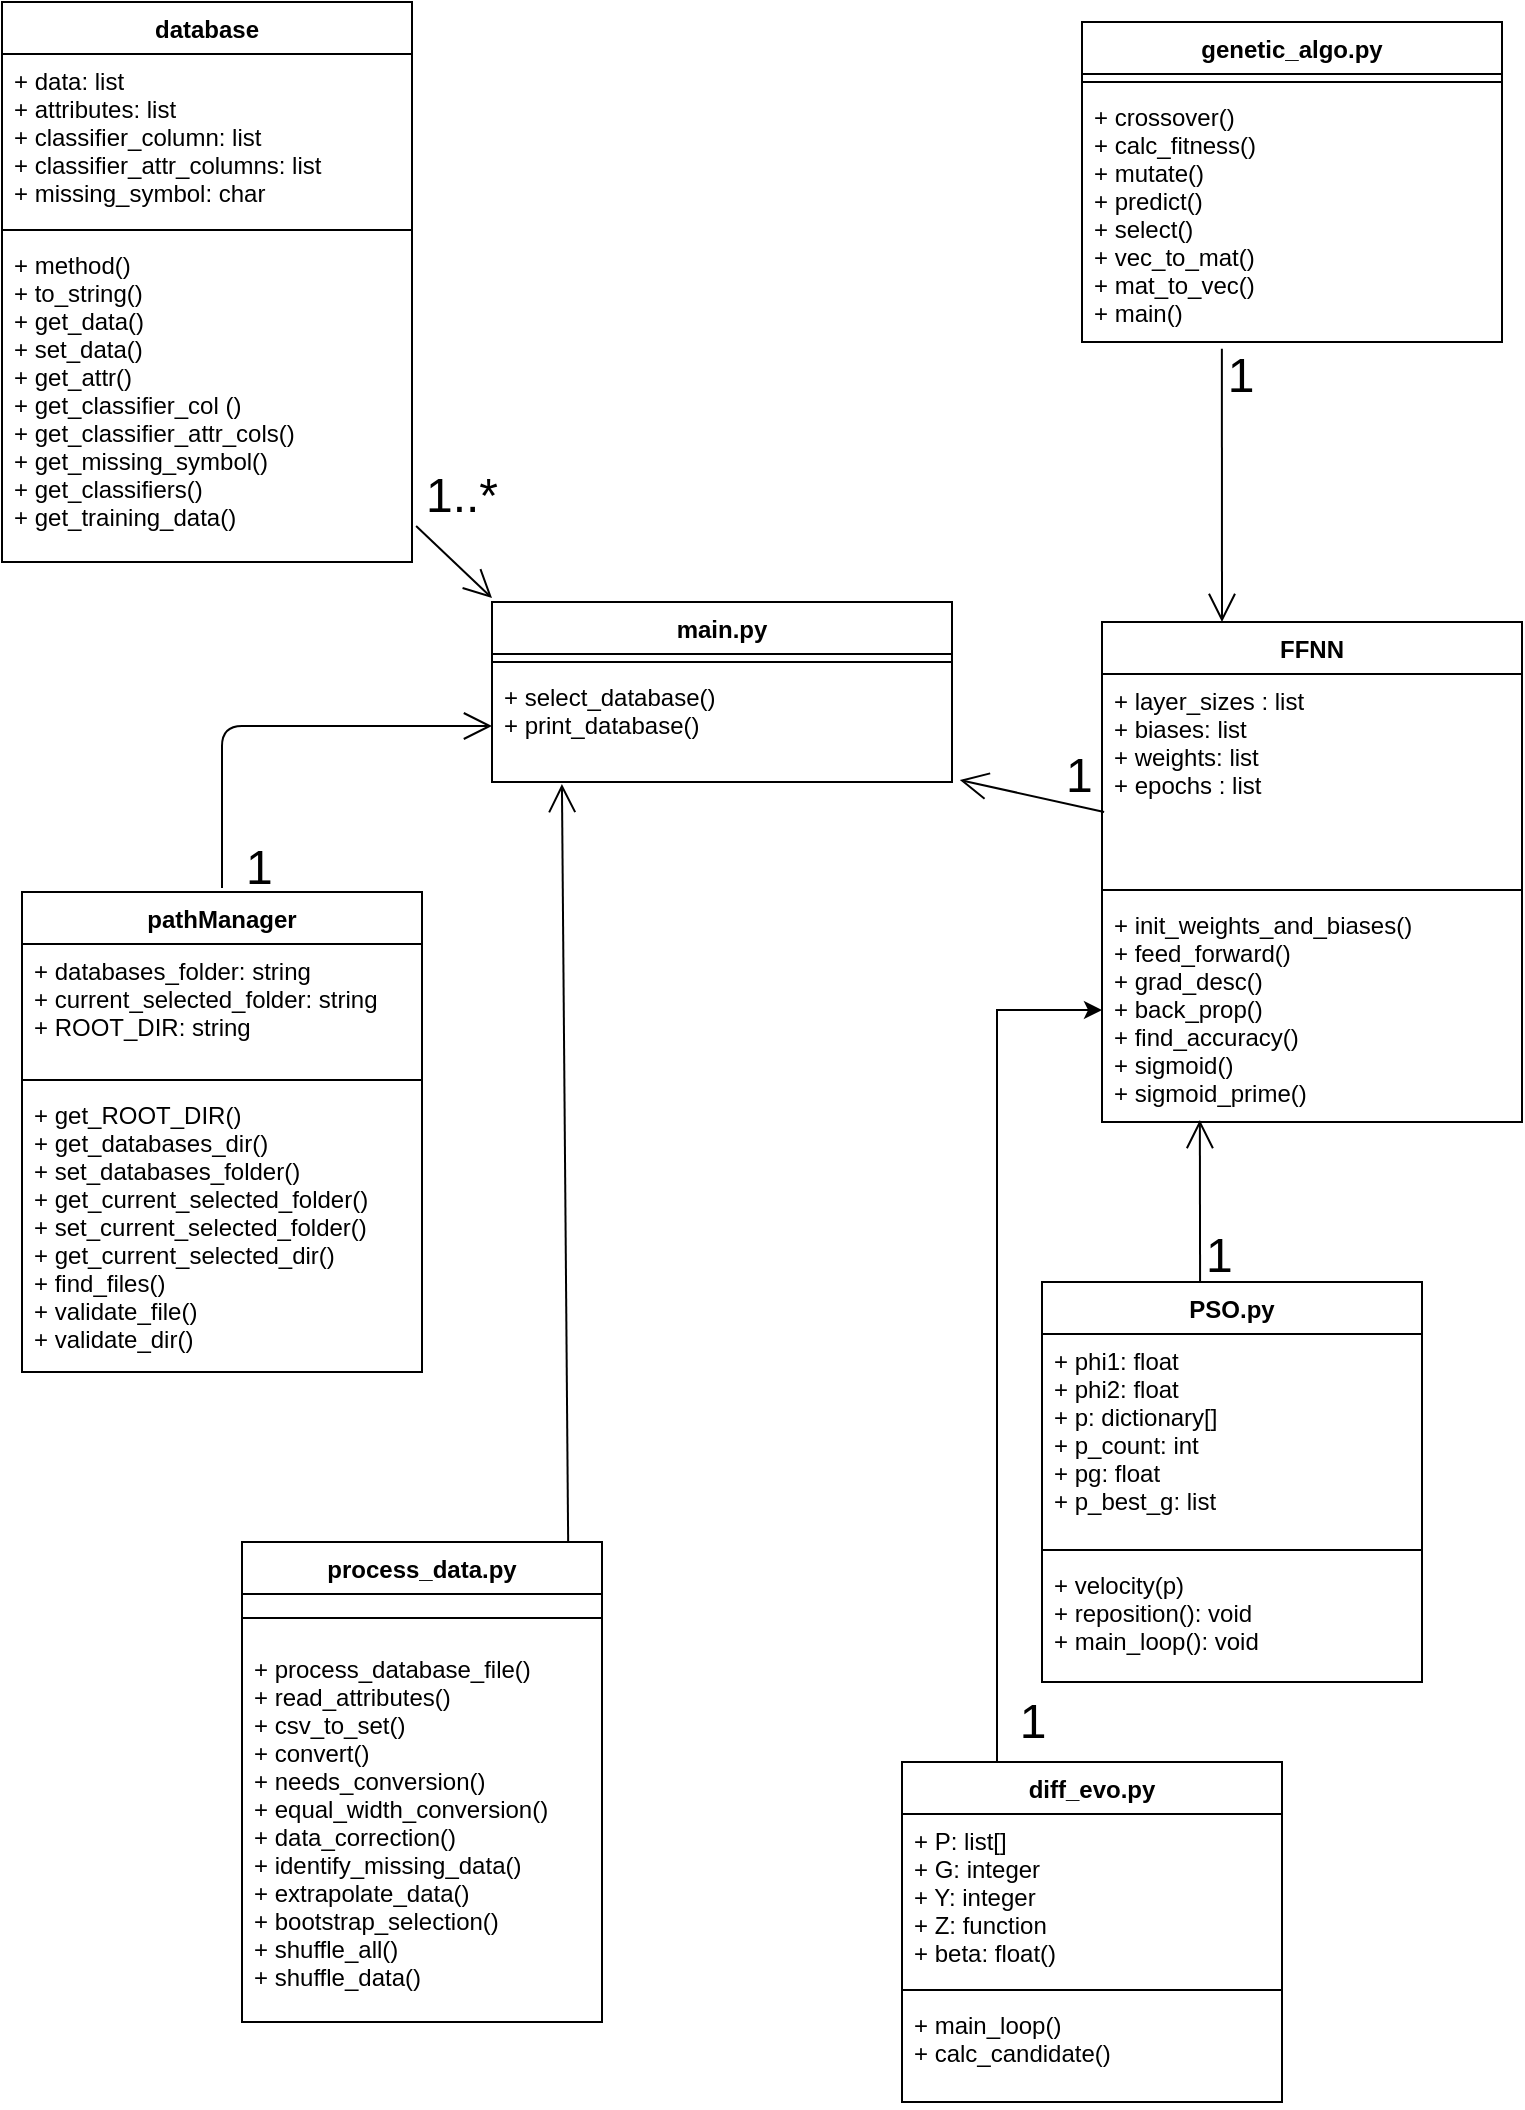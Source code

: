<mxfile version="12.2.9" type="device" pages="1"><diagram id="L8OJQof_3_BcHFYaSix5" name="Page-1"><mxGraphModel dx="1012" dy="437" grid="1" gridSize="10" guides="1" tooltips="1" connect="1" arrows="1" fold="1" page="1" pageScale="1" pageWidth="850" pageHeight="1100" math="0" shadow="0"><root><mxCell id="0"/><mxCell id="1" parent="0"/><mxCell id="7eL9uP6erd2yK-sSp9nA-1" value="FFNN" style="swimlane;fontStyle=1;align=center;verticalAlign=top;childLayout=stackLayout;horizontal=1;startSize=26;horizontalStack=0;resizeParent=1;resizeParentMax=0;resizeLast=0;collapsible=1;marginBottom=0;" parent="1" vertex="1"><mxGeometry x="610" y="330" width="210" height="250" as="geometry"/></mxCell><mxCell id="7eL9uP6erd2yK-sSp9nA-2" value="+ layer_sizes : list&#10;+ biases: list&#10;+ weights: list&#10;+ epochs : list" style="text;strokeColor=none;fillColor=none;align=left;verticalAlign=top;spacingLeft=4;spacingRight=4;overflow=hidden;rotatable=0;points=[[0,0.5],[1,0.5]];portConstraint=eastwest;" parent="7eL9uP6erd2yK-sSp9nA-1" vertex="1"><mxGeometry y="26" width="210" height="104" as="geometry"/></mxCell><mxCell id="7eL9uP6erd2yK-sSp9nA-3" value="" style="line;strokeWidth=1;fillColor=none;align=left;verticalAlign=middle;spacingTop=-1;spacingLeft=3;spacingRight=3;rotatable=0;labelPosition=right;points=[];portConstraint=eastwest;" parent="7eL9uP6erd2yK-sSp9nA-1" vertex="1"><mxGeometry y="130" width="210" height="8" as="geometry"/></mxCell><mxCell id="7eL9uP6erd2yK-sSp9nA-4" value="+ init_weights_and_biases() &#10;+ feed_forward()&#10;+ grad_desc()&#10;+ back_prop()&#10;+ find_accuracy()&#10;+ sigmoid()&#10;+ sigmoid_prime()" style="text;strokeColor=none;fillColor=none;align=left;verticalAlign=top;spacingLeft=4;spacingRight=4;overflow=hidden;rotatable=0;points=[[0,0.5],[1,0.5]];portConstraint=eastwest;" parent="7eL9uP6erd2yK-sSp9nA-1" vertex="1"><mxGeometry y="138" width="210" height="112" as="geometry"/></mxCell><mxCell id="Jumi7PMJRdtElLumMjU5-5" value="database" style="swimlane;fontStyle=1;align=center;verticalAlign=top;childLayout=stackLayout;horizontal=1;startSize=26;horizontalStack=0;resizeParent=1;resizeParentMax=0;resizeLast=0;collapsible=1;marginBottom=0;" parent="1" vertex="1"><mxGeometry x="60" y="20" width="205" height="280" as="geometry"/></mxCell><mxCell id="Jumi7PMJRdtElLumMjU5-6" value="+ data: list&#10;+ attributes: list&#10;+ classifier_column: list&#10;+ classifier_attr_columns: list&#10;+ missing_symbol: char" style="text;strokeColor=none;fillColor=none;align=left;verticalAlign=top;spacingLeft=4;spacingRight=4;overflow=hidden;rotatable=0;points=[[0,0.5],[1,0.5]];portConstraint=eastwest;" parent="Jumi7PMJRdtElLumMjU5-5" vertex="1"><mxGeometry y="26" width="205" height="84" as="geometry"/></mxCell><mxCell id="Jumi7PMJRdtElLumMjU5-7" value="" style="line;strokeWidth=1;fillColor=none;align=left;verticalAlign=middle;spacingTop=-1;spacingLeft=3;spacingRight=3;rotatable=0;labelPosition=right;points=[];portConstraint=eastwest;" parent="Jumi7PMJRdtElLumMjU5-5" vertex="1"><mxGeometry y="110" width="205" height="8" as="geometry"/></mxCell><mxCell id="Jumi7PMJRdtElLumMjU5-8" value="+ method()&#10;+ to_string()&#10;+ get_data()&#10;+ set_data()&#10;+ get_attr()&#10;+ get_classifier_col ()&#10;+ get_classifier_attr_cols()&#10;+ get_missing_symbol()&#10;+ get_classifiers()&#10;+ get_training_data()" style="text;strokeColor=none;fillColor=none;align=left;verticalAlign=top;spacingLeft=4;spacingRight=4;overflow=hidden;rotatable=0;points=[[0,0.5],[1,0.5]];portConstraint=eastwest;" parent="Jumi7PMJRdtElLumMjU5-5" vertex="1"><mxGeometry y="118" width="205" height="162" as="geometry"/></mxCell><mxCell id="Jumi7PMJRdtElLumMjU5-9" value="main.py" style="swimlane;fontStyle=1;align=center;verticalAlign=top;childLayout=stackLayout;horizontal=1;startSize=26;horizontalStack=0;resizeParent=1;resizeParentMax=0;resizeLast=0;collapsible=1;marginBottom=0;" parent="1" vertex="1"><mxGeometry x="305" y="320" width="230" height="90" as="geometry"/></mxCell><mxCell id="Jumi7PMJRdtElLumMjU5-10" value="" style="line;strokeWidth=1;fillColor=none;align=left;verticalAlign=middle;spacingTop=-1;spacingLeft=3;spacingRight=3;rotatable=0;labelPosition=right;points=[];portConstraint=eastwest;" parent="Jumi7PMJRdtElLumMjU5-9" vertex="1"><mxGeometry y="26" width="230" height="8" as="geometry"/></mxCell><mxCell id="Jumi7PMJRdtElLumMjU5-11" value="+ select_database()&#10;+ print_database()&#10;" style="text;strokeColor=none;fillColor=none;align=left;verticalAlign=top;spacingLeft=4;spacingRight=4;overflow=hidden;rotatable=0;points=[[0,0.5],[1,0.5]];portConstraint=eastwest;" parent="Jumi7PMJRdtElLumMjU5-9" vertex="1"><mxGeometry y="34" width="230" height="56" as="geometry"/></mxCell><mxCell id="Jumi7PMJRdtElLumMjU5-12" value="process_data.py" style="swimlane;fontStyle=1;align=center;verticalAlign=top;childLayout=stackLayout;horizontal=1;startSize=26;horizontalStack=0;resizeParent=1;resizeParentMax=0;resizeLast=0;collapsible=1;marginBottom=0;" parent="1" vertex="1"><mxGeometry x="180" y="790" width="180" height="240" as="geometry"/></mxCell><mxCell id="Jumi7PMJRdtElLumMjU5-14" value="" style="line;strokeWidth=1;fillColor=none;align=left;verticalAlign=middle;spacingTop=-1;spacingLeft=3;spacingRight=3;rotatable=0;labelPosition=right;points=[];portConstraint=eastwest;" parent="Jumi7PMJRdtElLumMjU5-12" vertex="1"><mxGeometry y="26" width="180" height="24" as="geometry"/></mxCell><mxCell id="Jumi7PMJRdtElLumMjU5-15" value="+ process_database_file()&#10;+ read_attributes()&#10;+ csv_to_set()&#10;+ convert()&#10;+ needs_conversion()&#10;+ equal_width_conversion()&#10;+ data_correction()&#10;+ identify_missing_data()&#10;+ extrapolate_data()&#10;+ bootstrap_selection()&#10;+ shuffle_all()&#10;+ shuffle_data()" style="text;strokeColor=none;fillColor=none;align=left;verticalAlign=top;spacingLeft=4;spacingRight=4;overflow=hidden;rotatable=0;points=[[0,0.5],[1,0.5]];portConstraint=eastwest;" parent="Jumi7PMJRdtElLumMjU5-12" vertex="1"><mxGeometry y="50" width="180" height="190" as="geometry"/></mxCell><mxCell id="Jumi7PMJRdtElLumMjU5-16" value="pathManager" style="swimlane;fontStyle=1;align=center;verticalAlign=top;childLayout=stackLayout;horizontal=1;startSize=26;horizontalStack=0;resizeParent=1;resizeParentMax=0;resizeLast=0;collapsible=1;marginBottom=0;" parent="1" vertex="1"><mxGeometry x="70" y="465" width="200" height="240" as="geometry"/></mxCell><mxCell id="Jumi7PMJRdtElLumMjU5-17" value="+ databases_folder: string&#10;+ current_selected_folder: string&#10;+ ROOT_DIR: string" style="text;strokeColor=none;fillColor=none;align=left;verticalAlign=top;spacingLeft=4;spacingRight=4;overflow=hidden;rotatable=0;points=[[0,0.5],[1,0.5]];portConstraint=eastwest;" parent="Jumi7PMJRdtElLumMjU5-16" vertex="1"><mxGeometry y="26" width="200" height="64" as="geometry"/></mxCell><mxCell id="Jumi7PMJRdtElLumMjU5-18" value="" style="line;strokeWidth=1;fillColor=none;align=left;verticalAlign=middle;spacingTop=-1;spacingLeft=3;spacingRight=3;rotatable=0;labelPosition=right;points=[];portConstraint=eastwest;" parent="Jumi7PMJRdtElLumMjU5-16" vertex="1"><mxGeometry y="90" width="200" height="8" as="geometry"/></mxCell><mxCell id="Jumi7PMJRdtElLumMjU5-19" value="+ get_ROOT_DIR()&#10;+ get_databases_dir()&#10;+ set_databases_folder()&#10;+ get_current_selected_folder()&#10;+ set_current_selected_folder()&#10;+ get_current_selected_dir()&#10;+ find_files()&#10;+ validate_file()&#10;+ validate_dir()" style="text;strokeColor=none;fillColor=none;align=left;verticalAlign=top;spacingLeft=4;spacingRight=4;overflow=hidden;rotatable=0;points=[[0,0.5],[1,0.5]];portConstraint=eastwest;" parent="Jumi7PMJRdtElLumMjU5-16" vertex="1"><mxGeometry y="98" width="200" height="142" as="geometry"/></mxCell><mxCell id="7vPzto_WP4I8RrRaIYCW-8" value="" style="endArrow=open;endFill=1;endSize=12;html=1;entryX=0.152;entryY=1.018;entryDx=0;entryDy=0;entryPerimeter=0;exitX=0.906;exitY=0;exitDx=0;exitDy=0;exitPerimeter=0;" parent="1" source="Jumi7PMJRdtElLumMjU5-12" target="Jumi7PMJRdtElLumMjU5-11" edge="1"><mxGeometry width="160" relative="1" as="geometry"><mxPoint x="339" y="790" as="sourcePoint"/><mxPoint x="338" y="480" as="targetPoint"/></mxGeometry></mxCell><mxCell id="7vPzto_WP4I8RrRaIYCW-9" value="" style="endArrow=open;endFill=1;endSize=12;html=1;entryX=0;entryY=-0.022;entryDx=0;entryDy=0;entryPerimeter=0;exitX=1.01;exitY=0.889;exitDx=0;exitDy=0;exitPerimeter=0;" parent="1" source="Jumi7PMJRdtElLumMjU5-8" target="Jumi7PMJRdtElLumMjU5-9" edge="1"><mxGeometry width="160" relative="1" as="geometry"><mxPoint x="440" y="260" as="sourcePoint"/><mxPoint x="600" y="260" as="targetPoint"/></mxGeometry></mxCell><mxCell id="7vPzto_WP4I8RrRaIYCW-10" value="&lt;font style=&quot;font-size: 24px&quot;&gt;1..*&lt;/font&gt;" style="text;html=1;resizable=0;points=[];autosize=1;align=left;verticalAlign=top;spacingTop=-4;" parent="1" vertex="1"><mxGeometry x="270" y="250" width="50" height="20" as="geometry"/></mxCell><mxCell id="7vPzto_WP4I8RrRaIYCW-12" value="" style="endArrow=open;endFill=1;endSize=12;html=1;entryX=0;entryY=0.5;entryDx=0;entryDy=0;" parent="1" target="Jumi7PMJRdtElLumMjU5-11" edge="1"><mxGeometry width="160" relative="1" as="geometry"><mxPoint x="170" y="463" as="sourcePoint"/><mxPoint x="349.04" y="423.976" as="targetPoint"/><Array as="points"><mxPoint x="170" y="382"/></Array></mxGeometry></mxCell><mxCell id="7vPzto_WP4I8RrRaIYCW-13" value="&lt;font style=&quot;font-size: 24px&quot;&gt;1&lt;/font&gt;" style="text;html=1;resizable=0;points=[];autosize=1;align=left;verticalAlign=top;spacingTop=-4;" parent="1" vertex="1"><mxGeometry x="180" y="436" width="30" height="20" as="geometry"/></mxCell><mxCell id="7vPzto_WP4I8RrRaIYCW-21" value="" style="endArrow=open;endFill=1;endSize=12;html=1;entryX=1.017;entryY=0.982;entryDx=0;entryDy=0;entryPerimeter=0;exitX=0.005;exitY=0.663;exitDx=0;exitDy=0;exitPerimeter=0;" parent="1" source="7eL9uP6erd2yK-sSp9nA-2" target="Jumi7PMJRdtElLumMjU5-11" edge="1"><mxGeometry width="160" relative="1" as="geometry"><mxPoint x="251" y="222" as="sourcePoint"/><mxPoint x="304.4" y="320.01" as="targetPoint"/></mxGeometry></mxCell><mxCell id="7vPzto_WP4I8RrRaIYCW-22" value="&lt;font style=&quot;font-size: 24px&quot;&gt;1&lt;/font&gt;" style="text;html=1;resizable=0;points=[];autosize=1;align=left;verticalAlign=top;spacingTop=-4;" parent="1" vertex="1"><mxGeometry x="590" y="390" width="30" height="20" as="geometry"/></mxCell><mxCell id="-SbkaAyXYj9aoxh88sn4-5" value="genetic_algo.py" style="swimlane;fontStyle=1;align=center;verticalAlign=top;childLayout=stackLayout;horizontal=1;startSize=26;horizontalStack=0;resizeParent=1;resizeParentMax=0;resizeLast=0;collapsible=1;marginBottom=0;" parent="1" vertex="1"><mxGeometry x="600" y="30" width="210" height="160" as="geometry"/></mxCell><mxCell id="-SbkaAyXYj9aoxh88sn4-7" value="" style="line;strokeWidth=1;fillColor=none;align=left;verticalAlign=middle;spacingTop=-1;spacingLeft=3;spacingRight=3;rotatable=0;labelPosition=right;points=[];portConstraint=eastwest;" parent="-SbkaAyXYj9aoxh88sn4-5" vertex="1"><mxGeometry y="26" width="210" height="8" as="geometry"/></mxCell><mxCell id="-SbkaAyXYj9aoxh88sn4-8" value="+ crossover() &#10;+ calc_fitness()&#10;+ mutate()&#10;+ predict()&#10;+ select()&#10;+ vec_to_mat()&#10;+ mat_to_vec()&#10;+ main()" style="text;strokeColor=none;fillColor=none;align=left;verticalAlign=top;spacingLeft=4;spacingRight=4;overflow=hidden;rotatable=0;points=[[0,0.5],[1,0.5]];portConstraint=eastwest;" parent="-SbkaAyXYj9aoxh88sn4-5" vertex="1"><mxGeometry y="34" width="210" height="126" as="geometry"/></mxCell><mxCell id="-SbkaAyXYj9aoxh88sn4-10" value="" style="endArrow=open;endFill=1;endSize=12;html=1;exitX=0.333;exitY=1.027;exitDx=0;exitDy=0;exitPerimeter=0;" parent="1" source="-SbkaAyXYj9aoxh88sn4-8" edge="1"><mxGeometry width="160" relative="1" as="geometry"><mxPoint x="610" y="240" as="sourcePoint"/><mxPoint x="670" y="330" as="targetPoint"/></mxGeometry></mxCell><mxCell id="ZdrOw1gffBRLUM7GDw2P-1" value="PSO.py" style="swimlane;fontStyle=1;align=center;verticalAlign=top;childLayout=stackLayout;horizontal=1;startSize=26;horizontalStack=0;resizeParent=1;resizeParentMax=0;resizeLast=0;collapsible=1;marginBottom=0;" parent="1" vertex="1"><mxGeometry x="580" y="660" width="190" height="200" as="geometry"/></mxCell><mxCell id="ZdrOw1gffBRLUM7GDw2P-2" value="+ phi1: float&#10;+ phi2: float&#10;+ p: dictionary[]&#10;+ p_count: int&#10;+ pg: float&#10;+ p_best_g: list" style="text;strokeColor=none;fillColor=none;align=left;verticalAlign=top;spacingLeft=4;spacingRight=4;overflow=hidden;rotatable=0;points=[[0,0.5],[1,0.5]];portConstraint=eastwest;" parent="ZdrOw1gffBRLUM7GDw2P-1" vertex="1"><mxGeometry y="26" width="190" height="104" as="geometry"/></mxCell><mxCell id="ZdrOw1gffBRLUM7GDw2P-3" value="" style="line;strokeWidth=1;fillColor=none;align=left;verticalAlign=middle;spacingTop=-1;spacingLeft=3;spacingRight=3;rotatable=0;labelPosition=right;points=[];portConstraint=eastwest;" parent="ZdrOw1gffBRLUM7GDw2P-1" vertex="1"><mxGeometry y="130" width="190" height="8" as="geometry"/></mxCell><mxCell id="ZdrOw1gffBRLUM7GDw2P-4" value="+ velocity(p)&#10;+ reposition(): void&#10;+ main_loop(): void" style="text;strokeColor=none;fillColor=none;align=left;verticalAlign=top;spacingLeft=4;spacingRight=4;overflow=hidden;rotatable=0;points=[[0,0.5],[1,0.5]];portConstraint=eastwest;" parent="ZdrOw1gffBRLUM7GDw2P-1" vertex="1"><mxGeometry y="138" width="190" height="62" as="geometry"/></mxCell><mxCell id="xzw81j0UxkellvJmEcyU-3" value="" style="endArrow=open;endFill=1;endSize=12;html=1;entryX=0.233;entryY=0.991;entryDx=0;entryDy=0;entryPerimeter=0;exitX=0.416;exitY=0;exitDx=0;exitDy=0;exitPerimeter=0;" parent="1" source="ZdrOw1gffBRLUM7GDw2P-1" target="7eL9uP6erd2yK-sSp9nA-4" edge="1"><mxGeometry width="160" relative="1" as="geometry"><mxPoint x="659" y="640" as="sourcePoint"/><mxPoint x="659" y="582" as="targetPoint"/></mxGeometry></mxCell><mxCell id="xzw81j0UxkellvJmEcyU-4" value="&lt;font style=&quot;font-size: 24px&quot;&gt;1&lt;/font&gt;" style="text;html=1;resizable=0;points=[];autosize=1;align=left;verticalAlign=top;spacingTop=-4;" parent="1" vertex="1"><mxGeometry x="660" y="630" width="30" height="20" as="geometry"/></mxCell><mxCell id="_40aBMb6K1-IIBI_ZagO-5" style="edgeStyle=orthogonalEdgeStyle;rounded=0;orthogonalLoop=1;jettySize=auto;html=1;exitX=0.25;exitY=0;exitDx=0;exitDy=0;entryX=0;entryY=0.5;entryDx=0;entryDy=0;" edge="1" parent="1" source="_40aBMb6K1-IIBI_ZagO-1" target="7eL9uP6erd2yK-sSp9nA-4"><mxGeometry relative="1" as="geometry"/></mxCell><mxCell id="_40aBMb6K1-IIBI_ZagO-1" value="diff_evo.py" style="swimlane;fontStyle=1;align=center;verticalAlign=top;childLayout=stackLayout;horizontal=1;startSize=26;horizontalStack=0;resizeParent=1;resizeParentMax=0;resizeLast=0;collapsible=1;marginBottom=0;" vertex="1" parent="1"><mxGeometry x="510" y="900" width="190" height="170" as="geometry"/></mxCell><mxCell id="_40aBMb6K1-IIBI_ZagO-2" value="+ P: list[]&#10;+ G: integer&#10;+ Y: integer&#10;+ Z: function&#10;+ beta: float()&#10;" style="text;strokeColor=none;fillColor=none;align=left;verticalAlign=top;spacingLeft=4;spacingRight=4;overflow=hidden;rotatable=0;points=[[0,0.5],[1,0.5]];portConstraint=eastwest;" vertex="1" parent="_40aBMb6K1-IIBI_ZagO-1"><mxGeometry y="26" width="190" height="84" as="geometry"/></mxCell><mxCell id="_40aBMb6K1-IIBI_ZagO-3" value="" style="line;strokeWidth=1;fillColor=none;align=left;verticalAlign=middle;spacingTop=-1;spacingLeft=3;spacingRight=3;rotatable=0;labelPosition=right;points=[];portConstraint=eastwest;" vertex="1" parent="_40aBMb6K1-IIBI_ZagO-1"><mxGeometry y="110" width="190" height="8" as="geometry"/></mxCell><mxCell id="_40aBMb6K1-IIBI_ZagO-4" value="+ main_loop()&#10;+ calc_candidate()" style="text;strokeColor=none;fillColor=none;align=left;verticalAlign=top;spacingLeft=4;spacingRight=4;overflow=hidden;rotatable=0;points=[[0,0.5],[1,0.5]];portConstraint=eastwest;" vertex="1" parent="_40aBMb6K1-IIBI_ZagO-1"><mxGeometry y="118" width="190" height="52" as="geometry"/></mxCell><mxCell id="_40aBMb6K1-IIBI_ZagO-6" value="&lt;font style=&quot;font-size: 24px&quot;&gt;1&lt;/font&gt;" style="text;html=1;align=center;verticalAlign=middle;resizable=0;points=[];;autosize=1;" vertex="1" parent="1"><mxGeometry x="560" y="870" width="30" height="20" as="geometry"/></mxCell><mxCell id="_40aBMb6K1-IIBI_ZagO-7" value="&lt;font style=&quot;font-size: 24px&quot;&gt;1&lt;/font&gt;" style="text;html=1;align=center;verticalAlign=middle;resizable=0;points=[];;autosize=1;" vertex="1" parent="1"><mxGeometry x="664" y="197" width="30" height="20" as="geometry"/></mxCell></root></mxGraphModel></diagram></mxfile>